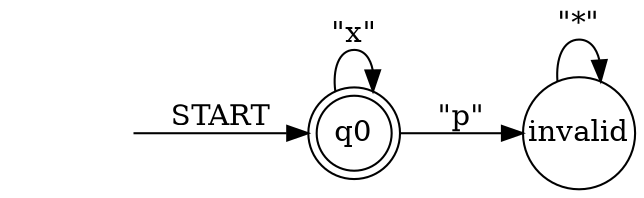 # ----------------------------------- 
#Title:   G!p
#From:  patterns.projects.cs.ksu.edu/documentation/patterns/ltl.shtml 
# alphabet : [x, p]
# ----------------------------------- 
 
 
digraph G {
  rankdir=LR;
  q0 [shape=doublecircle, margin=0];
  start0 [shape=none, style=invis];
  start0 -> q0 [label="START"];
  q0 -> q0  [label="\"x\""];
  invalid -> invalid  [label="\"*\""];
  q0 -> invalid  [label="\"p\""];
  invalid [shape=circle, margin=0];
}
